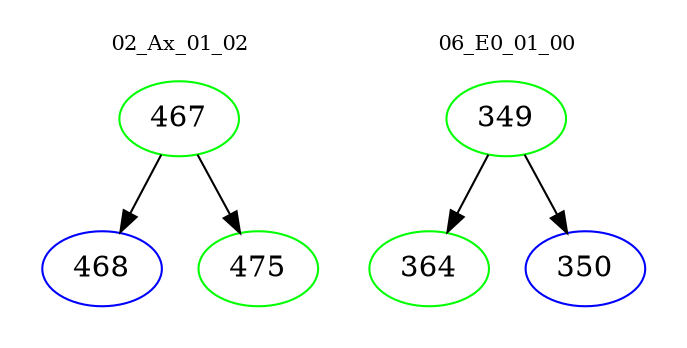 digraph{
subgraph cluster_0 {
color = white
label = "02_Ax_01_02";
fontsize=10;
T0_467 [label="467", color="green"]
T0_467 -> T0_468 [color="black"]
T0_468 [label="468", color="blue"]
T0_467 -> T0_475 [color="black"]
T0_475 [label="475", color="green"]
}
subgraph cluster_1 {
color = white
label = "06_E0_01_00";
fontsize=10;
T1_349 [label="349", color="green"]
T1_349 -> T1_364 [color="black"]
T1_364 [label="364", color="green"]
T1_349 -> T1_350 [color="black"]
T1_350 [label="350", color="blue"]
}
}
